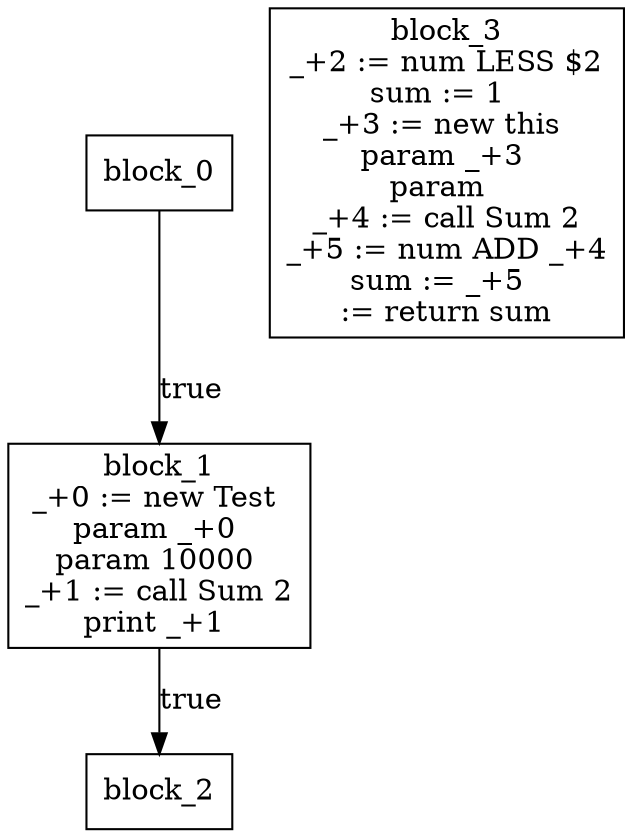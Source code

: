 digraph G {
node [shape = box];
block_0 [label="block_0
"];
block_0 -> block_1 [ label="true"];
block_1 [label="block_1
_+0 := new Test 
param _+0 
param 10000 
_+1 := call Sum 2
print _+1 
"];
block_1 -> block_2 [ label="true"];
block_2 [label="block_2
"];
block_3 [label="block_3
_+2 := num LESS $2
sum := 1  
_+3 := new this 
param _+3 
param  
_+4 := call Sum 2
_+5 := num ADD _+4
sum := _+5  
 := return sum 
"];
}
